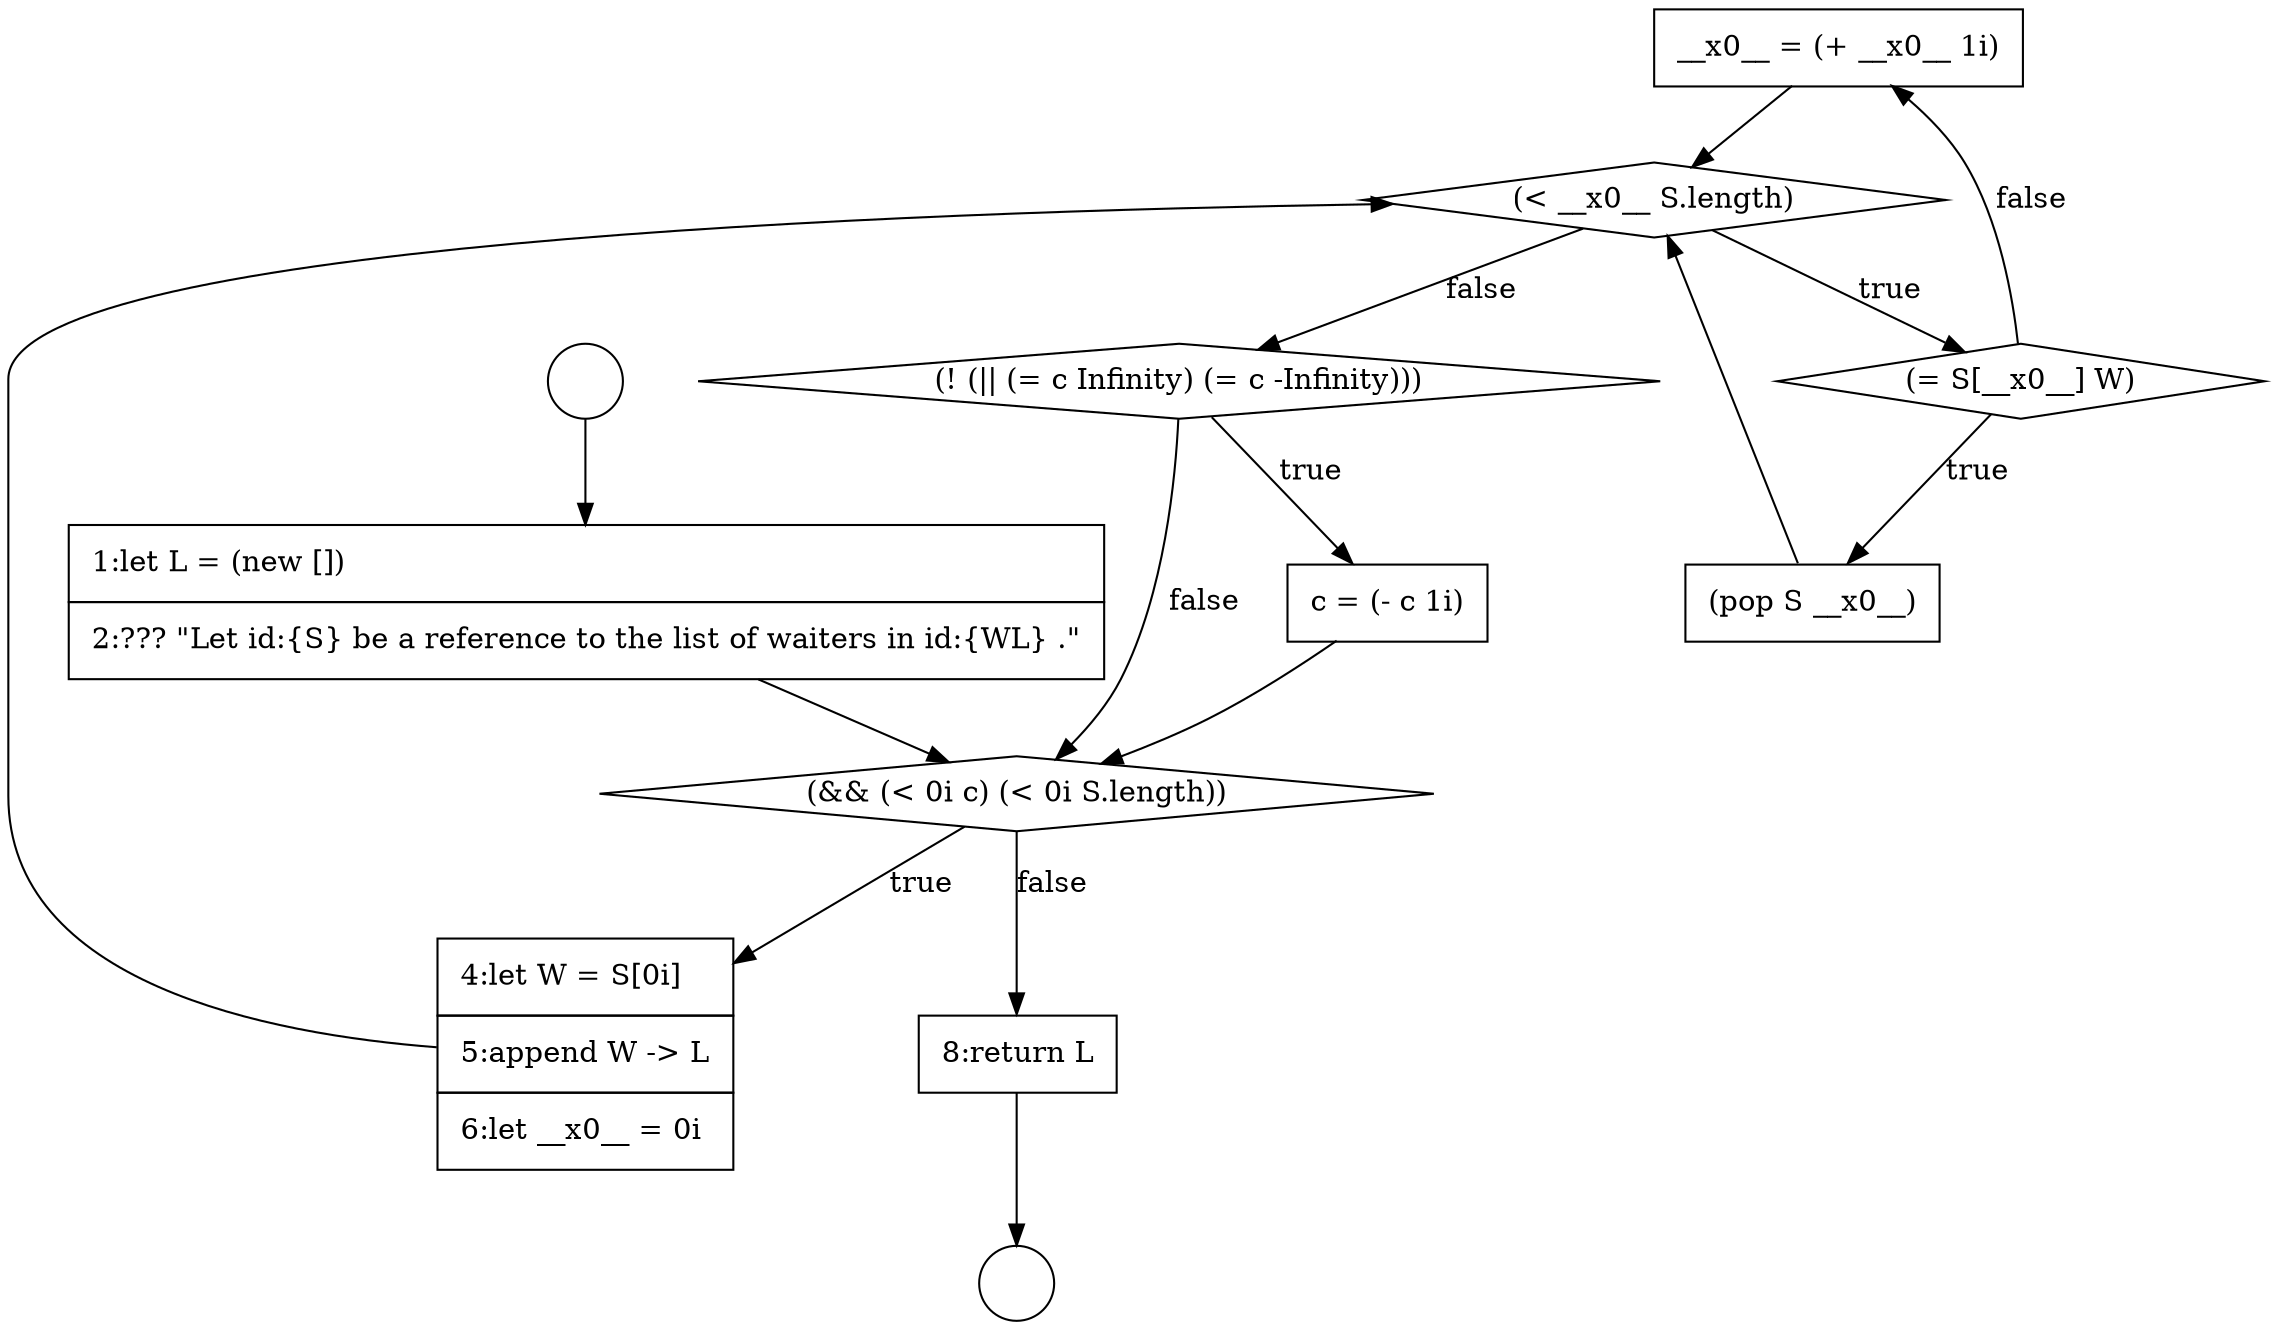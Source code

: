 digraph {
  node17920 [shape=none, margin=0, label=<<font color="black">
    <table border="0" cellborder="1" cellspacing="0" cellpadding="10">
      <tr><td align="left">__x0__ = (+ __x0__ 1i)</td></tr>
    </table>
  </font>> color="black" fillcolor="white" style=filled]
  node17923 [shape=none, margin=0, label=<<font color="black">
    <table border="0" cellborder="1" cellspacing="0" cellpadding="10">
      <tr><td align="left">8:return L</td></tr>
    </table>
  </font>> color="black" fillcolor="white" style=filled]
  node17916 [shape=none, margin=0, label=<<font color="black">
    <table border="0" cellborder="1" cellspacing="0" cellpadding="10">
      <tr><td align="left">4:let W = S[0i]</td></tr>
      <tr><td align="left">5:append W -&gt; L</td></tr>
      <tr><td align="left">6:let __x0__ = 0i</td></tr>
    </table>
  </font>> color="black" fillcolor="white" style=filled]
  node17919 [shape=none, margin=0, label=<<font color="black">
    <table border="0" cellborder="1" cellspacing="0" cellpadding="10">
      <tr><td align="left">(pop S __x0__)</td></tr>
    </table>
  </font>> color="black" fillcolor="white" style=filled]
  node17912 [shape=circle label=" " color="black" fillcolor="white" style=filled]
  node17915 [shape=diamond, label=<<font color="black">(&amp;&amp; (&lt; 0i c) (&lt; 0i S.length))</font>> color="black" fillcolor="white" style=filled]
  node17918 [shape=diamond, label=<<font color="black">(= S[__x0__] W)</font>> color="black" fillcolor="white" style=filled]
  node17914 [shape=none, margin=0, label=<<font color="black">
    <table border="0" cellborder="1" cellspacing="0" cellpadding="10">
      <tr><td align="left">1:let L = (new [])</td></tr>
      <tr><td align="left">2:??? &quot;Let id:{S} be a reference to the list of waiters in id:{WL} .&quot;</td></tr>
    </table>
  </font>> color="black" fillcolor="white" style=filled]
  node17921 [shape=diamond, label=<<font color="black">(! (|| (= c Infinity) (= c -Infinity)))</font>> color="black" fillcolor="white" style=filled]
  node17917 [shape=diamond, label=<<font color="black">(&lt; __x0__ S.length)</font>> color="black" fillcolor="white" style=filled]
  node17913 [shape=circle label=" " color="black" fillcolor="white" style=filled]
  node17922 [shape=none, margin=0, label=<<font color="black">
    <table border="0" cellborder="1" cellspacing="0" cellpadding="10">
      <tr><td align="left">c = (- c 1i)</td></tr>
    </table>
  </font>> color="black" fillcolor="white" style=filled]
  node17920 -> node17917 [ color="black"]
  node17915 -> node17916 [label=<<font color="black">true</font>> color="black"]
  node17915 -> node17923 [label=<<font color="black">false</font>> color="black"]
  node17917 -> node17918 [label=<<font color="black">true</font>> color="black"]
  node17917 -> node17921 [label=<<font color="black">false</font>> color="black"]
  node17921 -> node17922 [label=<<font color="black">true</font>> color="black"]
  node17921 -> node17915 [label=<<font color="black">false</font>> color="black"]
  node17922 -> node17915 [ color="black"]
  node17912 -> node17914 [ color="black"]
  node17919 -> node17917 [ color="black"]
  node17914 -> node17915 [ color="black"]
  node17916 -> node17917 [ color="black"]
  node17923 -> node17913 [ color="black"]
  node17918 -> node17919 [label=<<font color="black">true</font>> color="black"]
  node17918 -> node17920 [label=<<font color="black">false</font>> color="black"]
}
